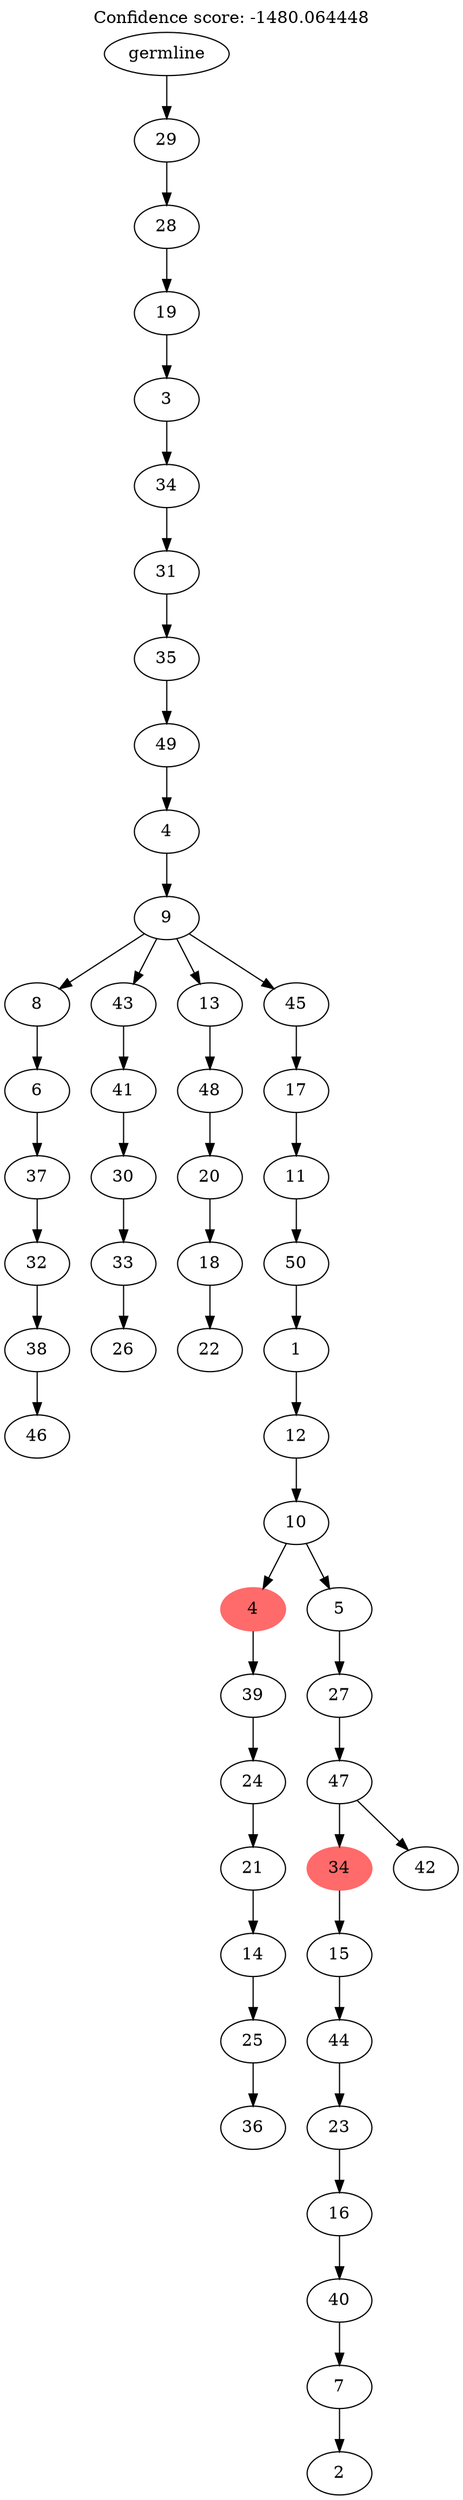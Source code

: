 digraph g {
	"51" -> "52";
	"52" [label="46"];
	"50" -> "51";
	"51" [label="38"];
	"49" -> "50";
	"50" [label="32"];
	"48" -> "49";
	"49" [label="37"];
	"47" -> "48";
	"48" [label="6"];
	"45" -> "46";
	"46" [label="26"];
	"44" -> "45";
	"45" [label="33"];
	"43" -> "44";
	"44" [label="30"];
	"42" -> "43";
	"43" [label="41"];
	"40" -> "41";
	"41" [label="22"];
	"39" -> "40";
	"40" [label="18"];
	"38" -> "39";
	"39" [label="20"];
	"37" -> "38";
	"38" [label="48"];
	"35" -> "36";
	"36" [label="36"];
	"34" -> "35";
	"35" [label="25"];
	"33" -> "34";
	"34" [label="14"];
	"32" -> "33";
	"33" [label="21"];
	"31" -> "32";
	"32" [label="24"];
	"30" -> "31";
	"31" [label="39"];
	"28" -> "29";
	"29" [label="2"];
	"27" -> "28";
	"28" [label="7"];
	"26" -> "27";
	"27" [label="40"];
	"25" -> "26";
	"26" [label="16"];
	"24" -> "25";
	"25" [label="23"];
	"23" -> "24";
	"24" [label="44"];
	"22" -> "23";
	"23" [label="15"];
	"20" -> "21";
	"21" [label="42"];
	"20" -> "22";
	"22" [color=indianred1, style=filled, label="34"];
	"19" -> "20";
	"20" [label="47"];
	"18" -> "19";
	"19" [label="27"];
	"17" -> "18";
	"18" [label="5"];
	"17" -> "30";
	"30" [color=indianred1, style=filled, label="4"];
	"16" -> "17";
	"17" [label="10"];
	"15" -> "16";
	"16" [label="12"];
	"14" -> "15";
	"15" [label="1"];
	"13" -> "14";
	"14" [label="50"];
	"12" -> "13";
	"13" [label="11"];
	"11" -> "12";
	"12" [label="17"];
	"10" -> "11";
	"11" [label="45"];
	"10" -> "37";
	"37" [label="13"];
	"10" -> "42";
	"42" [label="43"];
	"10" -> "47";
	"47" [label="8"];
	"9" -> "10";
	"10" [label="9"];
	"8" -> "9";
	"9" [label="4"];
	"7" -> "8";
	"8" [label="49"];
	"6" -> "7";
	"7" [label="35"];
	"5" -> "6";
	"6" [label="31"];
	"4" -> "5";
	"5" [label="34"];
	"3" -> "4";
	"4" [label="3"];
	"2" -> "3";
	"3" [label="19"];
	"1" -> "2";
	"2" [label="28"];
	"0" -> "1";
	"1" [label="29"];
	"0" [label="germline"];
	labelloc="t";
	label="Confidence score: -1480.064448";
}
